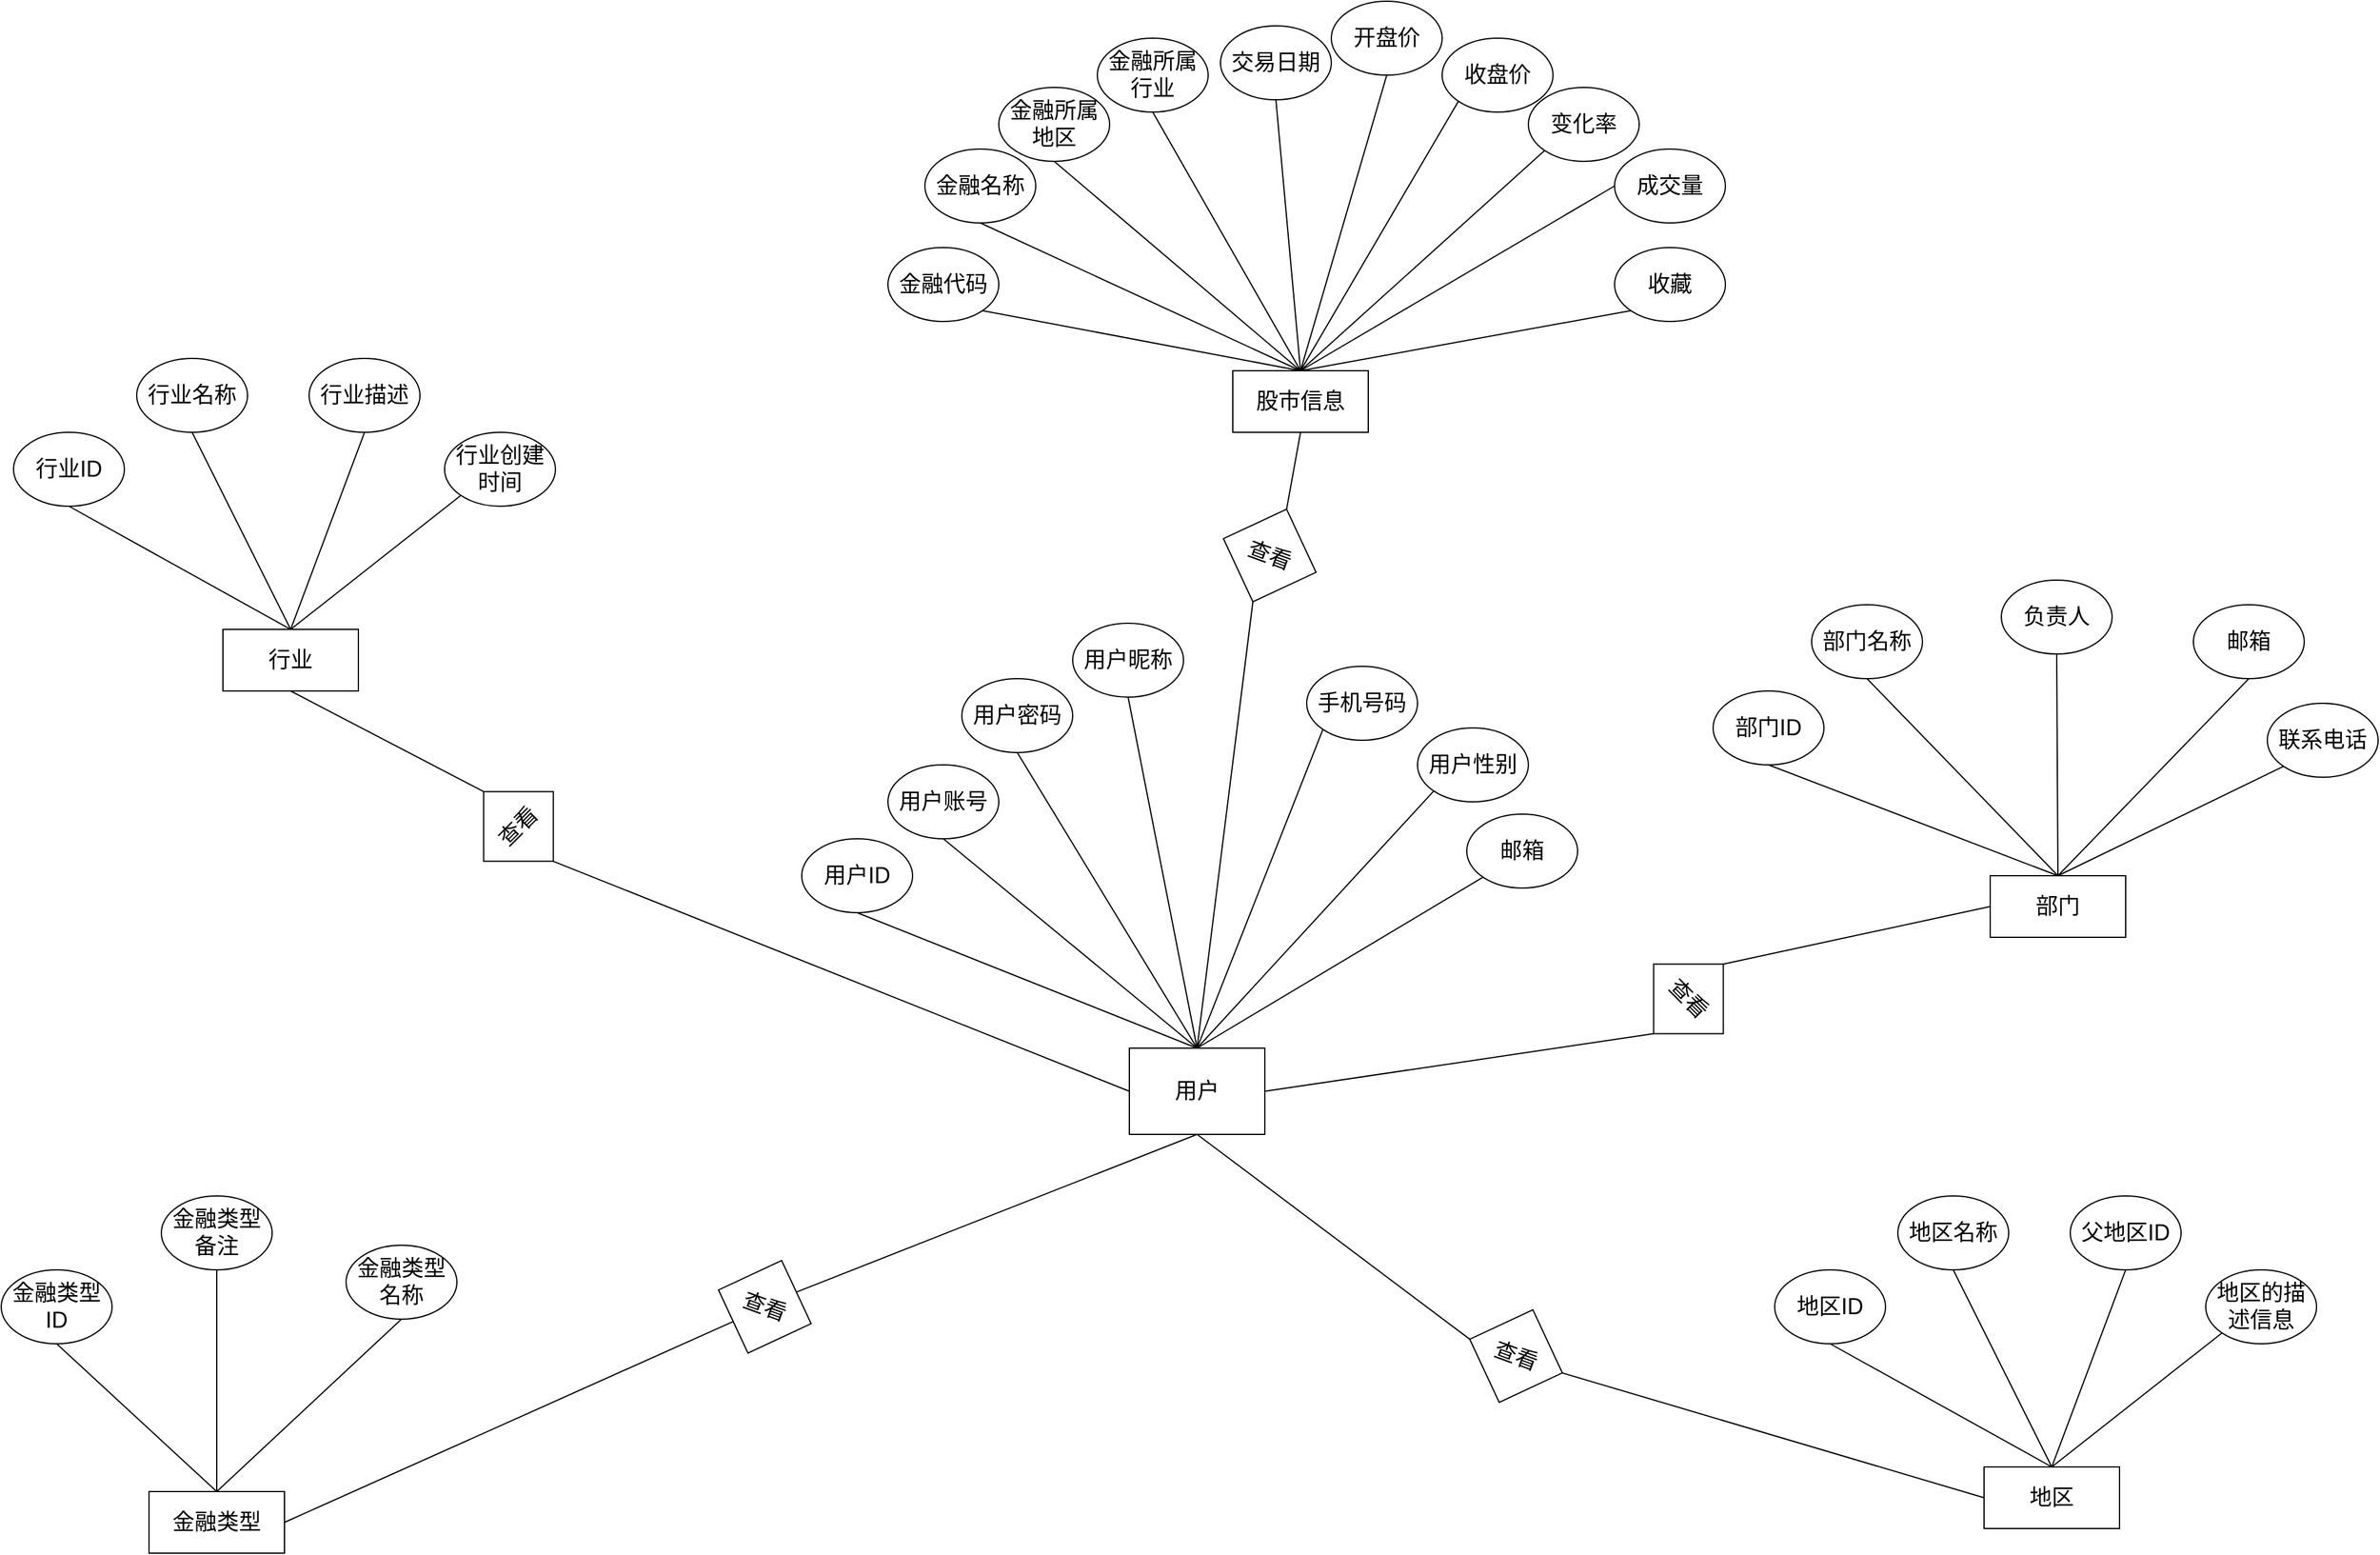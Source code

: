 <mxfile version="26.1.0">
  <diagram name="第 1 页" id="ZoioqbGq8C-ENtWUWft_">
    <mxGraphModel dx="5154" dy="1718" grid="1" gridSize="10" guides="1" tooltips="1" connect="1" arrows="1" fold="1" page="1" pageScale="1" pageWidth="827" pageHeight="1169" math="0" shadow="0">
      <root>
        <mxCell id="0" />
        <mxCell id="1" parent="0" />
        <mxCell id="W2X_EJRpys0OxNrDD69V-1" value="&lt;font style=&quot;font-size: 18px;&quot;&gt;股市信息&lt;/font&gt;" style="rounded=0;whiteSpace=wrap;html=1;" vertex="1" parent="1">
          <mxGeometry x="-80" y="610" width="110" height="50" as="geometry" />
        </mxCell>
        <mxCell id="W2X_EJRpys0OxNrDD69V-2" value="&lt;font style=&quot;font-size: 18px;&quot;&gt;金融代码&lt;/font&gt;" style="ellipse;whiteSpace=wrap;html=1;" vertex="1" parent="1">
          <mxGeometry x="-360" y="510" width="90" height="60" as="geometry" />
        </mxCell>
        <mxCell id="W2X_EJRpys0OxNrDD69V-4" value="&lt;font style=&quot;font-size: 18px;&quot;&gt;金融名称&lt;/font&gt;" style="ellipse;whiteSpace=wrap;html=1;" vertex="1" parent="1">
          <mxGeometry x="-330" y="430" width="90" height="60" as="geometry" />
        </mxCell>
        <mxCell id="W2X_EJRpys0OxNrDD69V-5" value="&lt;font style=&quot;font-size: 18px;&quot;&gt;金融所属地区&lt;/font&gt;" style="ellipse;whiteSpace=wrap;html=1;" vertex="1" parent="1">
          <mxGeometry x="-270" y="380" width="90" height="60" as="geometry" />
        </mxCell>
        <mxCell id="W2X_EJRpys0OxNrDD69V-6" value="&lt;font style=&quot;font-size: 18px;&quot;&gt;金融所属行业&lt;/font&gt;" style="ellipse;whiteSpace=wrap;html=1;" vertex="1" parent="1">
          <mxGeometry x="-190" y="340" width="90" height="60" as="geometry" />
        </mxCell>
        <mxCell id="W2X_EJRpys0OxNrDD69V-7" value="&lt;font style=&quot;font-size: 18px;&quot;&gt;收藏&lt;/font&gt;" style="ellipse;whiteSpace=wrap;html=1;" vertex="1" parent="1">
          <mxGeometry x="230" y="510" width="90" height="60" as="geometry" />
        </mxCell>
        <mxCell id="W2X_EJRpys0OxNrDD69V-8" value="" style="endArrow=none;html=1;rounded=0;entryX=1;entryY=1;entryDx=0;entryDy=0;exitX=0.5;exitY=0;exitDx=0;exitDy=0;" edge="1" parent="1" source="W2X_EJRpys0OxNrDD69V-1" target="W2X_EJRpys0OxNrDD69V-2">
          <mxGeometry width="50" height="50" relative="1" as="geometry">
            <mxPoint x="-10" y="650" as="sourcePoint" />
            <mxPoint x="40" y="600" as="targetPoint" />
          </mxGeometry>
        </mxCell>
        <mxCell id="W2X_EJRpys0OxNrDD69V-9" value="" style="endArrow=none;html=1;rounded=0;entryX=0.5;entryY=1;entryDx=0;entryDy=0;exitX=0.5;exitY=0;exitDx=0;exitDy=0;" edge="1" parent="1" source="W2X_EJRpys0OxNrDD69V-1" target="W2X_EJRpys0OxNrDD69V-4">
          <mxGeometry width="50" height="50" relative="1" as="geometry">
            <mxPoint x="-15" y="620" as="sourcePoint" />
            <mxPoint x="-203" y="491" as="targetPoint" />
          </mxGeometry>
        </mxCell>
        <mxCell id="W2X_EJRpys0OxNrDD69V-10" value="" style="endArrow=none;html=1;rounded=0;entryX=0.5;entryY=1;entryDx=0;entryDy=0;exitX=0.5;exitY=0;exitDx=0;exitDy=0;" edge="1" parent="1" source="W2X_EJRpys0OxNrDD69V-1" target="W2X_EJRpys0OxNrDD69V-5">
          <mxGeometry width="50" height="50" relative="1" as="geometry">
            <mxPoint x="-15" y="620" as="sourcePoint" />
            <mxPoint x="-125" y="470" as="targetPoint" />
          </mxGeometry>
        </mxCell>
        <mxCell id="W2X_EJRpys0OxNrDD69V-11" value="" style="endArrow=none;html=1;rounded=0;entryX=0.5;entryY=1;entryDx=0;entryDy=0;exitX=0.5;exitY=0;exitDx=0;exitDy=0;" edge="1" parent="1" source="W2X_EJRpys0OxNrDD69V-1" target="W2X_EJRpys0OxNrDD69V-6">
          <mxGeometry width="50" height="50" relative="1" as="geometry">
            <mxPoint y="620" as="sourcePoint" />
            <mxPoint y="450" as="targetPoint" />
          </mxGeometry>
        </mxCell>
        <mxCell id="W2X_EJRpys0OxNrDD69V-12" value="" style="endArrow=none;html=1;rounded=0;entryX=0;entryY=1;entryDx=0;entryDy=0;exitX=0.5;exitY=0;exitDx=0;exitDy=0;" edge="1" parent="1" source="W2X_EJRpys0OxNrDD69V-1" target="W2X_EJRpys0OxNrDD69V-7">
          <mxGeometry width="50" height="50" relative="1" as="geometry">
            <mxPoint x="-15" y="620" as="sourcePoint" />
            <mxPoint x="95" y="460" as="targetPoint" />
          </mxGeometry>
        </mxCell>
        <mxCell id="W2X_EJRpys0OxNrDD69V-13" value="&lt;font style=&quot;font-size: 18px;&quot;&gt;交易日期&lt;/font&gt;" style="ellipse;whiteSpace=wrap;html=1;" vertex="1" parent="1">
          <mxGeometry x="-90" y="330" width="90" height="60" as="geometry" />
        </mxCell>
        <mxCell id="W2X_EJRpys0OxNrDD69V-14" value="&lt;font style=&quot;font-size: 18px;&quot;&gt;开盘价&lt;/font&gt;" style="ellipse;whiteSpace=wrap;html=1;" vertex="1" parent="1">
          <mxGeometry y="310" width="90" height="60" as="geometry" />
        </mxCell>
        <mxCell id="W2X_EJRpys0OxNrDD69V-15" value="&lt;font style=&quot;font-size: 18px;&quot;&gt;收盘价&lt;/font&gt;" style="ellipse;whiteSpace=wrap;html=1;" vertex="1" parent="1">
          <mxGeometry x="90" y="340" width="90" height="60" as="geometry" />
        </mxCell>
        <mxCell id="W2X_EJRpys0OxNrDD69V-16" value="&lt;font style=&quot;font-size: 18px;&quot;&gt;变化率&lt;/font&gt;" style="ellipse;whiteSpace=wrap;html=1;" vertex="1" parent="1">
          <mxGeometry x="160" y="380" width="90" height="60" as="geometry" />
        </mxCell>
        <mxCell id="W2X_EJRpys0OxNrDD69V-17" value="&lt;font style=&quot;font-size: 18px;&quot;&gt;成交量&lt;/font&gt;" style="ellipse;whiteSpace=wrap;html=1;" vertex="1" parent="1">
          <mxGeometry x="230" y="430" width="90" height="60" as="geometry" />
        </mxCell>
        <mxCell id="W2X_EJRpys0OxNrDD69V-18" value="" style="endArrow=none;html=1;rounded=0;entryX=0.5;entryY=1;entryDx=0;entryDy=0;exitX=0.5;exitY=0;exitDx=0;exitDy=0;" edge="1" parent="1" source="W2X_EJRpys0OxNrDD69V-1" target="W2X_EJRpys0OxNrDD69V-13">
          <mxGeometry width="50" height="50" relative="1" as="geometry">
            <mxPoint x="-15" y="620" as="sourcePoint" />
            <mxPoint x="-135" y="410" as="targetPoint" />
          </mxGeometry>
        </mxCell>
        <mxCell id="W2X_EJRpys0OxNrDD69V-19" value="" style="endArrow=none;html=1;rounded=0;entryX=0.5;entryY=1;entryDx=0;entryDy=0;exitX=0.5;exitY=0;exitDx=0;exitDy=0;" edge="1" parent="1" source="W2X_EJRpys0OxNrDD69V-1" target="W2X_EJRpys0OxNrDD69V-14">
          <mxGeometry width="50" height="50" relative="1" as="geometry">
            <mxPoint x="-15" y="620" as="sourcePoint" />
            <mxPoint x="-35" y="400" as="targetPoint" />
          </mxGeometry>
        </mxCell>
        <mxCell id="W2X_EJRpys0OxNrDD69V-20" value="" style="endArrow=none;html=1;rounded=0;entryX=0;entryY=1;entryDx=0;entryDy=0;exitX=0.5;exitY=0;exitDx=0;exitDy=0;" edge="1" parent="1" source="W2X_EJRpys0OxNrDD69V-1" target="W2X_EJRpys0OxNrDD69V-15">
          <mxGeometry width="50" height="50" relative="1" as="geometry">
            <mxPoint x="-15" y="620" as="sourcePoint" />
            <mxPoint x="75" y="410" as="targetPoint" />
          </mxGeometry>
        </mxCell>
        <mxCell id="W2X_EJRpys0OxNrDD69V-21" value="" style="endArrow=none;html=1;rounded=0;entryX=0;entryY=1;entryDx=0;entryDy=0;exitX=0.5;exitY=0;exitDx=0;exitDy=0;" edge="1" parent="1" source="W2X_EJRpys0OxNrDD69V-1" target="W2X_EJRpys0OxNrDD69V-16">
          <mxGeometry width="50" height="50" relative="1" as="geometry">
            <mxPoint x="-15" y="620" as="sourcePoint" />
            <mxPoint x="133" y="441" as="targetPoint" />
          </mxGeometry>
        </mxCell>
        <mxCell id="W2X_EJRpys0OxNrDD69V-22" value="" style="endArrow=none;html=1;rounded=0;entryX=0;entryY=0.5;entryDx=0;entryDy=0;exitX=0.5;exitY=0;exitDx=0;exitDy=0;" edge="1" parent="1" source="W2X_EJRpys0OxNrDD69V-1" target="W2X_EJRpys0OxNrDD69V-17">
          <mxGeometry width="50" height="50" relative="1" as="geometry">
            <mxPoint x="-15" y="620" as="sourcePoint" />
            <mxPoint x="193" y="501" as="targetPoint" />
          </mxGeometry>
        </mxCell>
        <mxCell id="W2X_EJRpys0OxNrDD69V-23" value="&lt;font style=&quot;font-size: 18px;&quot;&gt;金融类型&lt;/font&gt;" style="rounded=0;whiteSpace=wrap;html=1;" vertex="1" parent="1">
          <mxGeometry x="-960" y="1520" width="110" height="50" as="geometry" />
        </mxCell>
        <mxCell id="W2X_EJRpys0OxNrDD69V-24" value="&lt;font style=&quot;font-size: 18px;&quot;&gt;金融类型ID&lt;/font&gt;" style="ellipse;whiteSpace=wrap;html=1;" vertex="1" parent="1">
          <mxGeometry x="-1080" y="1340" width="90" height="60" as="geometry" />
        </mxCell>
        <mxCell id="W2X_EJRpys0OxNrDD69V-25" value="&lt;font style=&quot;font-size: 18px;&quot;&gt;金融类型备注&lt;/font&gt;" style="ellipse;whiteSpace=wrap;html=1;" vertex="1" parent="1">
          <mxGeometry x="-950" y="1280" width="90" height="60" as="geometry" />
        </mxCell>
        <mxCell id="W2X_EJRpys0OxNrDD69V-26" value="&lt;font style=&quot;font-size: 18px;&quot;&gt;金融类型名称&lt;/font&gt;" style="ellipse;whiteSpace=wrap;html=1;" vertex="1" parent="1">
          <mxGeometry x="-800" y="1320" width="90" height="60" as="geometry" />
        </mxCell>
        <mxCell id="W2X_EJRpys0OxNrDD69V-28" value="" style="endArrow=none;html=1;rounded=0;entryX=0.5;entryY=1;entryDx=0;entryDy=0;exitX=0.5;exitY=0;exitDx=0;exitDy=0;" edge="1" parent="1" source="W2X_EJRpys0OxNrDD69V-23" target="W2X_EJRpys0OxNrDD69V-24">
          <mxGeometry width="50" height="50" relative="1" as="geometry">
            <mxPoint x="-895" y="1530" as="sourcePoint" />
            <mxPoint x="-1083" y="1401" as="targetPoint" />
          </mxGeometry>
        </mxCell>
        <mxCell id="W2X_EJRpys0OxNrDD69V-29" value="" style="endArrow=none;html=1;rounded=0;entryX=0.5;entryY=1;entryDx=0;entryDy=0;exitX=0.5;exitY=0;exitDx=0;exitDy=0;" edge="1" parent="1" source="W2X_EJRpys0OxNrDD69V-23" target="W2X_EJRpys0OxNrDD69V-25">
          <mxGeometry width="50" height="50" relative="1" as="geometry">
            <mxPoint x="-895" y="1530" as="sourcePoint" />
            <mxPoint x="-1005" y="1380" as="targetPoint" />
          </mxGeometry>
        </mxCell>
        <mxCell id="W2X_EJRpys0OxNrDD69V-30" value="" style="endArrow=none;html=1;rounded=0;entryX=0.5;entryY=1;entryDx=0;entryDy=0;exitX=0.5;exitY=0;exitDx=0;exitDy=0;" edge="1" parent="1" source="W2X_EJRpys0OxNrDD69V-23" target="W2X_EJRpys0OxNrDD69V-26">
          <mxGeometry width="50" height="50" relative="1" as="geometry">
            <mxPoint x="-880" y="1530" as="sourcePoint" />
            <mxPoint x="-880" y="1360" as="targetPoint" />
          </mxGeometry>
        </mxCell>
        <mxCell id="W2X_EJRpys0OxNrDD69V-36" value="&lt;font style=&quot;font-size: 18px;&quot;&gt;行业&lt;/font&gt;" style="rounded=0;whiteSpace=wrap;html=1;" vertex="1" parent="1">
          <mxGeometry x="-900" y="820" width="110" height="50" as="geometry" />
        </mxCell>
        <mxCell id="W2X_EJRpys0OxNrDD69V-37" value="&lt;font style=&quot;font-size: 18px;&quot;&gt;行业ID&lt;/font&gt;" style="ellipse;whiteSpace=wrap;html=1;" vertex="1" parent="1">
          <mxGeometry x="-1070" y="660" width="90" height="60" as="geometry" />
        </mxCell>
        <mxCell id="W2X_EJRpys0OxNrDD69V-38" value="&lt;font style=&quot;font-size: 18px;&quot;&gt;行业名称&lt;/font&gt;" style="ellipse;whiteSpace=wrap;html=1;" vertex="1" parent="1">
          <mxGeometry x="-970" y="600" width="90" height="60" as="geometry" />
        </mxCell>
        <mxCell id="W2X_EJRpys0OxNrDD69V-39" value="&lt;font style=&quot;font-size: 18px;&quot;&gt;行业描述&lt;/font&gt;" style="ellipse;whiteSpace=wrap;html=1;" vertex="1" parent="1">
          <mxGeometry x="-830" y="600" width="90" height="60" as="geometry" />
        </mxCell>
        <mxCell id="W2X_EJRpys0OxNrDD69V-40" value="" style="endArrow=none;html=1;rounded=0;entryX=0.5;entryY=1;entryDx=0;entryDy=0;exitX=0.5;exitY=0;exitDx=0;exitDy=0;" edge="1" parent="1" source="W2X_EJRpys0OxNrDD69V-36" target="W2X_EJRpys0OxNrDD69V-37">
          <mxGeometry width="50" height="50" relative="1" as="geometry">
            <mxPoint x="-835" y="830" as="sourcePoint" />
            <mxPoint x="-1023" y="701" as="targetPoint" />
          </mxGeometry>
        </mxCell>
        <mxCell id="W2X_EJRpys0OxNrDD69V-41" value="" style="endArrow=none;html=1;rounded=0;entryX=0.5;entryY=1;entryDx=0;entryDy=0;exitX=0.5;exitY=0;exitDx=0;exitDy=0;" edge="1" parent="1" source="W2X_EJRpys0OxNrDD69V-36" target="W2X_EJRpys0OxNrDD69V-38">
          <mxGeometry width="50" height="50" relative="1" as="geometry">
            <mxPoint x="-835" y="830" as="sourcePoint" />
            <mxPoint x="-945" y="680" as="targetPoint" />
          </mxGeometry>
        </mxCell>
        <mxCell id="W2X_EJRpys0OxNrDD69V-42" value="" style="endArrow=none;html=1;rounded=0;entryX=0.5;entryY=1;entryDx=0;entryDy=0;exitX=0.5;exitY=0;exitDx=0;exitDy=0;" edge="1" parent="1" source="W2X_EJRpys0OxNrDD69V-36" target="W2X_EJRpys0OxNrDD69V-39">
          <mxGeometry width="50" height="50" relative="1" as="geometry">
            <mxPoint x="-820" y="830" as="sourcePoint" />
            <mxPoint x="-820" y="660" as="targetPoint" />
          </mxGeometry>
        </mxCell>
        <mxCell id="W2X_EJRpys0OxNrDD69V-43" value="&lt;font style=&quot;font-size: 18px;&quot;&gt;行业创建时间&lt;/font&gt;" style="ellipse;whiteSpace=wrap;html=1;" vertex="1" parent="1">
          <mxGeometry x="-720" y="660" width="90" height="60" as="geometry" />
        </mxCell>
        <mxCell id="W2X_EJRpys0OxNrDD69V-44" value="" style="endArrow=none;html=1;rounded=0;entryX=0;entryY=1;entryDx=0;entryDy=0;exitX=0.5;exitY=0;exitDx=0;exitDy=0;" edge="1" parent="1" source="W2X_EJRpys0OxNrDD69V-36" target="W2X_EJRpys0OxNrDD69V-43">
          <mxGeometry width="50" height="50" relative="1" as="geometry">
            <mxPoint x="-835" y="830" as="sourcePoint" />
            <mxPoint x="-825" y="650" as="targetPoint" />
          </mxGeometry>
        </mxCell>
        <mxCell id="W2X_EJRpys0OxNrDD69V-45" value="&lt;font style=&quot;font-size: 18px;&quot;&gt;地区&lt;/font&gt;" style="rounded=0;whiteSpace=wrap;html=1;" vertex="1" parent="1">
          <mxGeometry x="530" y="1500" width="110" height="50" as="geometry" />
        </mxCell>
        <mxCell id="W2X_EJRpys0OxNrDD69V-46" value="&lt;font style=&quot;font-size: 18px;&quot;&gt;地区ID&lt;/font&gt;" style="ellipse;whiteSpace=wrap;html=1;" vertex="1" parent="1">
          <mxGeometry x="360" y="1340" width="90" height="60" as="geometry" />
        </mxCell>
        <mxCell id="W2X_EJRpys0OxNrDD69V-47" value="&lt;font style=&quot;font-size: 18px;&quot;&gt;地区名称&lt;/font&gt;" style="ellipse;whiteSpace=wrap;html=1;" vertex="1" parent="1">
          <mxGeometry x="460" y="1280" width="90" height="60" as="geometry" />
        </mxCell>
        <mxCell id="W2X_EJRpys0OxNrDD69V-48" value="&lt;font style=&quot;font-size: 18px;&quot;&gt;父地区ID&lt;/font&gt;" style="ellipse;whiteSpace=wrap;html=1;" vertex="1" parent="1">
          <mxGeometry x="600" y="1280" width="90" height="60" as="geometry" />
        </mxCell>
        <mxCell id="W2X_EJRpys0OxNrDD69V-49" value="" style="endArrow=none;html=1;rounded=0;entryX=0.5;entryY=1;entryDx=0;entryDy=0;exitX=0.5;exitY=0;exitDx=0;exitDy=0;" edge="1" parent="1" source="W2X_EJRpys0OxNrDD69V-45" target="W2X_EJRpys0OxNrDD69V-46">
          <mxGeometry width="50" height="50" relative="1" as="geometry">
            <mxPoint x="595" y="1510" as="sourcePoint" />
            <mxPoint x="407" y="1381" as="targetPoint" />
          </mxGeometry>
        </mxCell>
        <mxCell id="W2X_EJRpys0OxNrDD69V-50" value="" style="endArrow=none;html=1;rounded=0;entryX=0.5;entryY=1;entryDx=0;entryDy=0;exitX=0.5;exitY=0;exitDx=0;exitDy=0;" edge="1" parent="1" source="W2X_EJRpys0OxNrDD69V-45" target="W2X_EJRpys0OxNrDD69V-47">
          <mxGeometry width="50" height="50" relative="1" as="geometry">
            <mxPoint x="595" y="1510" as="sourcePoint" />
            <mxPoint x="485" y="1360" as="targetPoint" />
          </mxGeometry>
        </mxCell>
        <mxCell id="W2X_EJRpys0OxNrDD69V-51" value="" style="endArrow=none;html=1;rounded=0;entryX=0.5;entryY=1;entryDx=0;entryDy=0;exitX=0.5;exitY=0;exitDx=0;exitDy=0;" edge="1" parent="1" source="W2X_EJRpys0OxNrDD69V-45" target="W2X_EJRpys0OxNrDD69V-48">
          <mxGeometry width="50" height="50" relative="1" as="geometry">
            <mxPoint x="610" y="1510" as="sourcePoint" />
            <mxPoint x="610" y="1340" as="targetPoint" />
          </mxGeometry>
        </mxCell>
        <mxCell id="W2X_EJRpys0OxNrDD69V-52" value="&lt;font style=&quot;font-size: 18px;&quot;&gt;地区的描述信息&lt;/font&gt;" style="ellipse;whiteSpace=wrap;html=1;" vertex="1" parent="1">
          <mxGeometry x="710" y="1340" width="90" height="60" as="geometry" />
        </mxCell>
        <mxCell id="W2X_EJRpys0OxNrDD69V-53" value="" style="endArrow=none;html=1;rounded=0;entryX=0;entryY=1;entryDx=0;entryDy=0;exitX=0.5;exitY=0;exitDx=0;exitDy=0;" edge="1" parent="1" source="W2X_EJRpys0OxNrDD69V-45" target="W2X_EJRpys0OxNrDD69V-52">
          <mxGeometry width="50" height="50" relative="1" as="geometry">
            <mxPoint x="595" y="1510" as="sourcePoint" />
            <mxPoint x="605" y="1330" as="targetPoint" />
          </mxGeometry>
        </mxCell>
        <mxCell id="W2X_EJRpys0OxNrDD69V-54" value="&lt;font style=&quot;font-size: 18px;&quot;&gt;部门&lt;/font&gt;" style="rounded=0;whiteSpace=wrap;html=1;" vertex="1" parent="1">
          <mxGeometry x="535" y="1020" width="110" height="50" as="geometry" />
        </mxCell>
        <mxCell id="W2X_EJRpys0OxNrDD69V-55" value="&lt;font style=&quot;font-size: 18px;&quot;&gt;部门ID&lt;/font&gt;" style="ellipse;whiteSpace=wrap;html=1;" vertex="1" parent="1">
          <mxGeometry x="310" y="870" width="90" height="60" as="geometry" />
        </mxCell>
        <mxCell id="W2X_EJRpys0OxNrDD69V-56" value="&lt;font style=&quot;font-size: 18px;&quot;&gt;部门名称&lt;/font&gt;" style="ellipse;whiteSpace=wrap;html=1;" vertex="1" parent="1">
          <mxGeometry x="390" y="800" width="90" height="60" as="geometry" />
        </mxCell>
        <mxCell id="W2X_EJRpys0OxNrDD69V-57" value="&lt;font style=&quot;font-size: 18px;&quot;&gt;负责人&lt;/font&gt;" style="ellipse;whiteSpace=wrap;html=1;" vertex="1" parent="1">
          <mxGeometry x="544" y="780" width="90" height="60" as="geometry" />
        </mxCell>
        <mxCell id="W2X_EJRpys0OxNrDD69V-58" value="" style="endArrow=none;html=1;rounded=0;entryX=0.5;entryY=1;entryDx=0;entryDy=0;exitX=0.5;exitY=0;exitDx=0;exitDy=0;" edge="1" parent="1" source="W2X_EJRpys0OxNrDD69V-54" target="W2X_EJRpys0OxNrDD69V-55">
          <mxGeometry width="50" height="50" relative="1" as="geometry">
            <mxPoint x="600" y="1030" as="sourcePoint" />
            <mxPoint x="412" y="901" as="targetPoint" />
          </mxGeometry>
        </mxCell>
        <mxCell id="W2X_EJRpys0OxNrDD69V-59" value="" style="endArrow=none;html=1;rounded=0;entryX=0.5;entryY=1;entryDx=0;entryDy=0;exitX=0.5;exitY=0;exitDx=0;exitDy=0;" edge="1" parent="1" source="W2X_EJRpys0OxNrDD69V-54" target="W2X_EJRpys0OxNrDD69V-56">
          <mxGeometry width="50" height="50" relative="1" as="geometry">
            <mxPoint x="600" y="1030" as="sourcePoint" />
            <mxPoint x="490" y="880" as="targetPoint" />
          </mxGeometry>
        </mxCell>
        <mxCell id="W2X_EJRpys0OxNrDD69V-60" value="" style="endArrow=none;html=1;rounded=0;entryX=0.5;entryY=1;entryDx=0;entryDy=0;exitX=0.5;exitY=0;exitDx=0;exitDy=0;" edge="1" parent="1" source="W2X_EJRpys0OxNrDD69V-54" target="W2X_EJRpys0OxNrDD69V-57">
          <mxGeometry width="50" height="50" relative="1" as="geometry">
            <mxPoint x="615" y="1030" as="sourcePoint" />
            <mxPoint x="615" y="860" as="targetPoint" />
          </mxGeometry>
        </mxCell>
        <mxCell id="W2X_EJRpys0OxNrDD69V-61" value="&lt;font style=&quot;font-size: 18px;&quot;&gt;联系电话&lt;/font&gt;" style="ellipse;whiteSpace=wrap;html=1;" vertex="1" parent="1">
          <mxGeometry x="760" y="880" width="90" height="60" as="geometry" />
        </mxCell>
        <mxCell id="W2X_EJRpys0OxNrDD69V-62" value="" style="endArrow=none;html=1;rounded=0;entryX=0;entryY=1;entryDx=0;entryDy=0;exitX=0.5;exitY=0;exitDx=0;exitDy=0;" edge="1" parent="1" source="W2X_EJRpys0OxNrDD69V-54" target="W2X_EJRpys0OxNrDD69V-61">
          <mxGeometry width="50" height="50" relative="1" as="geometry">
            <mxPoint x="600" y="1030" as="sourcePoint" />
            <mxPoint x="610" y="850" as="targetPoint" />
          </mxGeometry>
        </mxCell>
        <mxCell id="W2X_EJRpys0OxNrDD69V-63" value="&lt;font style=&quot;font-size: 18px;&quot;&gt;邮箱&lt;/font&gt;" style="ellipse;whiteSpace=wrap;html=1;" vertex="1" parent="1">
          <mxGeometry x="700" y="800" width="90" height="60" as="geometry" />
        </mxCell>
        <mxCell id="W2X_EJRpys0OxNrDD69V-64" value="" style="endArrow=none;html=1;rounded=0;entryX=0.5;entryY=1;entryDx=0;entryDy=0;exitX=0.5;exitY=0;exitDx=0;exitDy=0;" edge="1" parent="1" source="W2X_EJRpys0OxNrDD69V-54" target="W2X_EJRpys0OxNrDD69V-63">
          <mxGeometry width="50" height="50" relative="1" as="geometry">
            <mxPoint x="610" y="990" as="sourcePoint" />
            <mxPoint x="660" y="940" as="targetPoint" />
          </mxGeometry>
        </mxCell>
        <mxCell id="W2X_EJRpys0OxNrDD69V-65" value="&lt;font style=&quot;font-size: 18px;&quot;&gt;用户&lt;/font&gt;" style="rounded=0;whiteSpace=wrap;html=1;" vertex="1" parent="1">
          <mxGeometry x="-164" y="1160" width="110" height="70" as="geometry" />
        </mxCell>
        <mxCell id="W2X_EJRpys0OxNrDD69V-66" value="&lt;font style=&quot;font-size: 18px;&quot;&gt;用户ID&lt;/font&gt;" style="ellipse;whiteSpace=wrap;html=1;" vertex="1" parent="1">
          <mxGeometry x="-430" y="990" width="90" height="60" as="geometry" />
        </mxCell>
        <mxCell id="W2X_EJRpys0OxNrDD69V-67" value="&lt;font style=&quot;font-size: 18px;&quot;&gt;用户账号&lt;/font&gt;" style="ellipse;whiteSpace=wrap;html=1;" vertex="1" parent="1">
          <mxGeometry x="-360" y="930" width="90" height="60" as="geometry" />
        </mxCell>
        <mxCell id="W2X_EJRpys0OxNrDD69V-68" value="&lt;font style=&quot;font-size: 18px;&quot;&gt;用户密码&lt;/font&gt;" style="ellipse;whiteSpace=wrap;html=1;" vertex="1" parent="1">
          <mxGeometry x="-300" y="860" width="90" height="60" as="geometry" />
        </mxCell>
        <mxCell id="W2X_EJRpys0OxNrDD69V-69" value="" style="endArrow=none;html=1;rounded=0;entryX=0.5;entryY=1;entryDx=0;entryDy=0;exitX=0.5;exitY=0;exitDx=0;exitDy=0;" edge="1" parent="1" source="W2X_EJRpys0OxNrDD69V-65" target="W2X_EJRpys0OxNrDD69V-66">
          <mxGeometry width="50" height="50" relative="1" as="geometry">
            <mxPoint x="-99" y="1170" as="sourcePoint" />
            <mxPoint x="-287" y="1041" as="targetPoint" />
          </mxGeometry>
        </mxCell>
        <mxCell id="W2X_EJRpys0OxNrDD69V-70" value="" style="endArrow=none;html=1;rounded=0;entryX=0.5;entryY=1;entryDx=0;entryDy=0;exitX=0.5;exitY=0;exitDx=0;exitDy=0;" edge="1" parent="1" source="W2X_EJRpys0OxNrDD69V-65" target="W2X_EJRpys0OxNrDD69V-67">
          <mxGeometry width="50" height="50" relative="1" as="geometry">
            <mxPoint x="-99" y="1170" as="sourcePoint" />
            <mxPoint x="-209" y="1020" as="targetPoint" />
          </mxGeometry>
        </mxCell>
        <mxCell id="W2X_EJRpys0OxNrDD69V-71" value="" style="endArrow=none;html=1;rounded=0;entryX=0.5;entryY=1;entryDx=0;entryDy=0;exitX=0.5;exitY=0;exitDx=0;exitDy=0;" edge="1" parent="1" source="W2X_EJRpys0OxNrDD69V-65" target="W2X_EJRpys0OxNrDD69V-68">
          <mxGeometry width="50" height="50" relative="1" as="geometry">
            <mxPoint x="-84" y="1170" as="sourcePoint" />
            <mxPoint x="-84" y="1000" as="targetPoint" />
          </mxGeometry>
        </mxCell>
        <mxCell id="W2X_EJRpys0OxNrDD69V-72" value="&lt;font style=&quot;font-size: 18px;&quot;&gt;手机号码&lt;/font&gt;" style="ellipse;whiteSpace=wrap;html=1;" vertex="1" parent="1">
          <mxGeometry x="-20" y="850" width="90" height="60" as="geometry" />
        </mxCell>
        <mxCell id="W2X_EJRpys0OxNrDD69V-73" value="" style="endArrow=none;html=1;rounded=0;entryX=0;entryY=1;entryDx=0;entryDy=0;exitX=0.5;exitY=0;exitDx=0;exitDy=0;" edge="1" parent="1" source="W2X_EJRpys0OxNrDD69V-65" target="W2X_EJRpys0OxNrDD69V-72">
          <mxGeometry width="50" height="50" relative="1" as="geometry">
            <mxPoint x="-99" y="1170" as="sourcePoint" />
            <mxPoint x="-89" y="990" as="targetPoint" />
          </mxGeometry>
        </mxCell>
        <mxCell id="W2X_EJRpys0OxNrDD69V-74" value="&lt;font style=&quot;font-size: 18px;&quot;&gt;用户昵称&lt;/font&gt;" style="ellipse;whiteSpace=wrap;html=1;" vertex="1" parent="1">
          <mxGeometry x="-210" y="815" width="90" height="60" as="geometry" />
        </mxCell>
        <mxCell id="W2X_EJRpys0OxNrDD69V-75" value="" style="endArrow=none;html=1;rounded=0;entryX=0.5;entryY=1;entryDx=0;entryDy=0;exitX=0.5;exitY=0;exitDx=0;exitDy=0;" edge="1" parent="1" source="W2X_EJRpys0OxNrDD69V-65" target="W2X_EJRpys0OxNrDD69V-74">
          <mxGeometry width="50" height="50" relative="1" as="geometry">
            <mxPoint x="-89" y="1130" as="sourcePoint" />
            <mxPoint x="-39" y="1080" as="targetPoint" />
          </mxGeometry>
        </mxCell>
        <mxCell id="W2X_EJRpys0OxNrDD69V-76" value="&lt;font style=&quot;font-size: 18px;&quot;&gt;用户性别&lt;/font&gt;" style="ellipse;whiteSpace=wrap;html=1;" vertex="1" parent="1">
          <mxGeometry x="70" y="900" width="90" height="60" as="geometry" />
        </mxCell>
        <mxCell id="W2X_EJRpys0OxNrDD69V-77" value="&lt;span style=&quot;font-size: 18px;&quot;&gt;邮箱&lt;/span&gt;" style="ellipse;whiteSpace=wrap;html=1;" vertex="1" parent="1">
          <mxGeometry x="110" y="970" width="90" height="60" as="geometry" />
        </mxCell>
        <mxCell id="W2X_EJRpys0OxNrDD69V-78" value="" style="endArrow=none;html=1;rounded=0;entryX=0;entryY=1;entryDx=0;entryDy=0;exitX=0.5;exitY=0;exitDx=0;exitDy=0;" edge="1" parent="1" source="W2X_EJRpys0OxNrDD69V-65" target="W2X_EJRpys0OxNrDD69V-76">
          <mxGeometry width="50" height="50" relative="1" as="geometry">
            <mxPoint x="-99" y="1170" as="sourcePoint" />
            <mxPoint x="8" y="981" as="targetPoint" />
          </mxGeometry>
        </mxCell>
        <mxCell id="W2X_EJRpys0OxNrDD69V-79" value="" style="endArrow=none;html=1;rounded=0;entryX=0;entryY=1;entryDx=0;entryDy=0;exitX=0.5;exitY=0;exitDx=0;exitDy=0;" edge="1" parent="1" source="W2X_EJRpys0OxNrDD69V-65" target="W2X_EJRpys0OxNrDD69V-77">
          <mxGeometry width="50" height="50" relative="1" as="geometry">
            <mxPoint x="-99" y="1170" as="sourcePoint" />
            <mxPoint x="89" y="1031" as="targetPoint" />
          </mxGeometry>
        </mxCell>
        <mxCell id="W2X_EJRpys0OxNrDD69V-81" value="&lt;font style=&quot;font-size: 18px;&quot;&gt;查看&lt;/font&gt;" style="rhombus;whiteSpace=wrap;html=1;rotation=20;" vertex="1" parent="1">
          <mxGeometry x="-90" y="720" width="80" height="80" as="geometry" />
        </mxCell>
        <mxCell id="W2X_EJRpys0OxNrDD69V-82" value="" style="endArrow=none;html=1;rounded=0;entryX=0.5;entryY=1;entryDx=0;entryDy=0;exitX=0.5;exitY=0;exitDx=0;exitDy=0;" edge="1" parent="1" source="W2X_EJRpys0OxNrDD69V-65" target="W2X_EJRpys0OxNrDD69V-81">
          <mxGeometry width="50" height="50" relative="1" as="geometry">
            <mxPoint x="-90" y="1100" as="sourcePoint" />
            <mxPoint x="-40" y="1050" as="targetPoint" />
          </mxGeometry>
        </mxCell>
        <mxCell id="W2X_EJRpys0OxNrDD69V-83" value="" style="endArrow=none;html=1;rounded=0;entryX=0.5;entryY=1;entryDx=0;entryDy=0;exitX=0.5;exitY=0;exitDx=0;exitDy=0;" edge="1" parent="1" source="W2X_EJRpys0OxNrDD69V-81" target="W2X_EJRpys0OxNrDD69V-1">
          <mxGeometry width="50" height="50" relative="1" as="geometry">
            <mxPoint x="-99" y="1170" as="sourcePoint" />
            <mxPoint x="-54" y="808" as="targetPoint" />
          </mxGeometry>
        </mxCell>
        <mxCell id="W2X_EJRpys0OxNrDD69V-84" value="&lt;font style=&quot;font-size: 18px;&quot;&gt;查看&lt;/font&gt;" style="rhombus;whiteSpace=wrap;html=1;rotation=-45;" vertex="1" parent="1">
          <mxGeometry x="-700" y="940" width="80" height="80" as="geometry" />
        </mxCell>
        <mxCell id="W2X_EJRpys0OxNrDD69V-85" value="" style="endArrow=none;html=1;rounded=0;entryX=0.5;entryY=1;entryDx=0;entryDy=0;exitX=0;exitY=0.5;exitDx=0;exitDy=0;" edge="1" parent="1" source="W2X_EJRpys0OxNrDD69V-65" target="W2X_EJRpys0OxNrDD69V-84">
          <mxGeometry width="50" height="50" relative="1" as="geometry">
            <mxPoint x="-90" y="1100" as="sourcePoint" />
            <mxPoint x="-40" y="1050" as="targetPoint" />
          </mxGeometry>
        </mxCell>
        <mxCell id="W2X_EJRpys0OxNrDD69V-86" value="" style="endArrow=none;html=1;rounded=0;entryX=0.5;entryY=1;entryDx=0;entryDy=0;exitX=0.5;exitY=0;exitDx=0;exitDy=0;" edge="1" parent="1" source="W2X_EJRpys0OxNrDD69V-84" target="W2X_EJRpys0OxNrDD69V-36">
          <mxGeometry width="50" height="50" relative="1" as="geometry">
            <mxPoint x="-154" y="1205" as="sourcePoint" />
            <mxPoint x="-622" y="1018" as="targetPoint" />
          </mxGeometry>
        </mxCell>
        <mxCell id="W2X_EJRpys0OxNrDD69V-88" value="&lt;font style=&quot;font-size: 18px;&quot;&gt;查看&lt;/font&gt;" style="rhombus;whiteSpace=wrap;html=1;rotation=45;" vertex="1" parent="1">
          <mxGeometry x="250" y="1080" width="80" height="80" as="geometry" />
        </mxCell>
        <mxCell id="W2X_EJRpys0OxNrDD69V-89" value="" style="endArrow=none;html=1;rounded=0;entryX=0.5;entryY=1;entryDx=0;entryDy=0;exitX=1;exitY=0.5;exitDx=0;exitDy=0;" edge="1" parent="1" source="W2X_EJRpys0OxNrDD69V-65" target="W2X_EJRpys0OxNrDD69V-88">
          <mxGeometry width="50" height="50" relative="1" as="geometry">
            <mxPoint x="-90" y="1100" as="sourcePoint" />
            <mxPoint x="-40" y="1050" as="targetPoint" />
          </mxGeometry>
        </mxCell>
        <mxCell id="W2X_EJRpys0OxNrDD69V-90" value="" style="endArrow=none;html=1;rounded=0;entryX=0;entryY=0.5;entryDx=0;entryDy=0;exitX=0.5;exitY=0;exitDx=0;exitDy=0;" edge="1" parent="1" source="W2X_EJRpys0OxNrDD69V-88" target="W2X_EJRpys0OxNrDD69V-54">
          <mxGeometry width="50" height="50" relative="1" as="geometry">
            <mxPoint x="-44" y="1205" as="sourcePoint" />
            <mxPoint x="272" y="1158" as="targetPoint" />
          </mxGeometry>
        </mxCell>
        <mxCell id="W2X_EJRpys0OxNrDD69V-92" value="&lt;font style=&quot;font-size: 18px;&quot;&gt;查看&lt;/font&gt;" style="rhombus;whiteSpace=wrap;html=1;rotation=20;" vertex="1" parent="1">
          <mxGeometry x="110" y="1370" width="80" height="80" as="geometry" />
        </mxCell>
        <mxCell id="W2X_EJRpys0OxNrDD69V-93" value="" style="endArrow=none;html=1;rounded=0;entryX=0;entryY=0.5;entryDx=0;entryDy=0;exitX=0.5;exitY=1;exitDx=0;exitDy=0;" edge="1" parent="1" source="W2X_EJRpys0OxNrDD69V-65" target="W2X_EJRpys0OxNrDD69V-92">
          <mxGeometry width="50" height="50" relative="1" as="geometry">
            <mxPoint x="-44" y="1205" as="sourcePoint" />
            <mxPoint x="272" y="1158" as="targetPoint" />
          </mxGeometry>
        </mxCell>
        <mxCell id="W2X_EJRpys0OxNrDD69V-94" value="" style="endArrow=none;html=1;rounded=0;entryX=0;entryY=0.5;entryDx=0;entryDy=0;exitX=1;exitY=0.5;exitDx=0;exitDy=0;" edge="1" parent="1" source="W2X_EJRpys0OxNrDD69V-92" target="W2X_EJRpys0OxNrDD69V-45">
          <mxGeometry width="50" height="50" relative="1" as="geometry">
            <mxPoint x="-99" y="1240" as="sourcePoint" />
            <mxPoint x="122" y="1406" as="targetPoint" />
          </mxGeometry>
        </mxCell>
        <mxCell id="W2X_EJRpys0OxNrDD69V-95" value="" style="endArrow=none;html=1;rounded=0;exitX=1;exitY=0.5;exitDx=0;exitDy=0;entryX=0;entryY=1;entryDx=0;entryDy=0;" edge="1" parent="1" source="W2X_EJRpys0OxNrDD69V-23" target="W2X_EJRpys0OxNrDD69V-97">
          <mxGeometry width="50" height="50" relative="1" as="geometry">
            <mxPoint x="-650" y="1469" as="sourcePoint" />
            <mxPoint x="-497.89" y="1392.11" as="targetPoint" />
          </mxGeometry>
        </mxCell>
        <mxCell id="W2X_EJRpys0OxNrDD69V-97" value="&lt;font style=&quot;font-size: 18px;&quot;&gt;查看&lt;/font&gt;" style="rhombus;whiteSpace=wrap;html=1;rotation=20;" vertex="1" parent="1">
          <mxGeometry x="-500" y="1330" width="80" height="80" as="geometry" />
        </mxCell>
        <mxCell id="W2X_EJRpys0OxNrDD69V-98" value="" style="endArrow=none;html=1;rounded=0;exitX=1;exitY=0;exitDx=0;exitDy=0;entryX=0.5;entryY=1;entryDx=0;entryDy=0;" edge="1" parent="1" source="W2X_EJRpys0OxNrDD69V-97" target="W2X_EJRpys0OxNrDD69V-65">
          <mxGeometry width="50" height="50" relative="1" as="geometry">
            <mxPoint x="-840" y="1555" as="sourcePoint" />
            <mxPoint x="-476" y="1392" as="targetPoint" />
          </mxGeometry>
        </mxCell>
      </root>
    </mxGraphModel>
  </diagram>
</mxfile>
